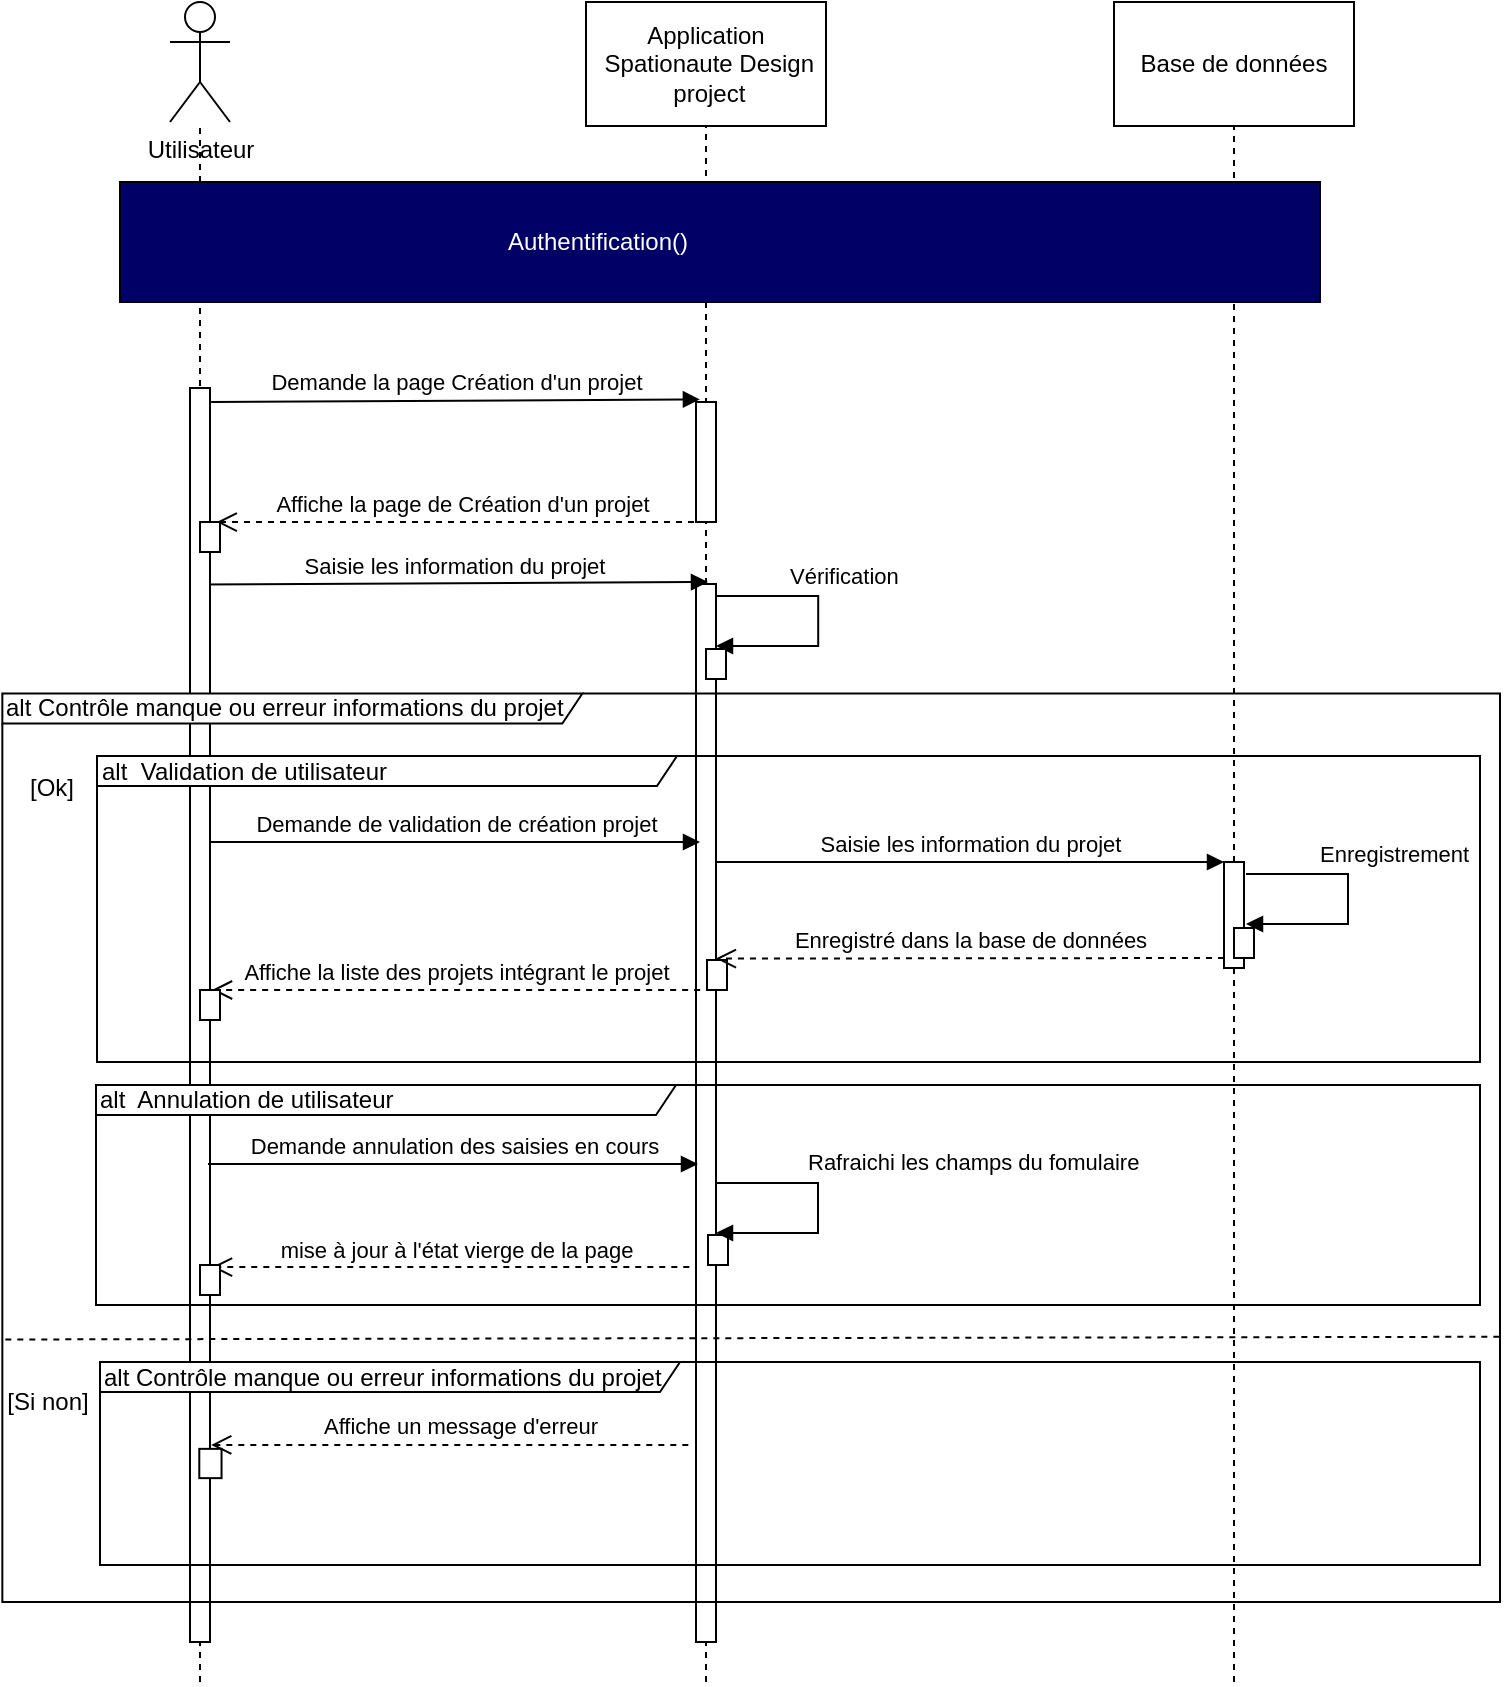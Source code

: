 <mxfile version="13.9.9" type="device"><diagram id="kQGamV4c0CgDJGVkRY4S" name="Page-1"><mxGraphModel dx="1923" dy="980" grid="1" gridSize="10" guides="1" tooltips="1" connect="1" arrows="1" fold="1" page="1" pageScale="1" pageWidth="827" pageHeight="1169" math="0" shadow="0"><root><mxCell id="0"/><mxCell id="1" parent="0"/><mxCell id="reMar1Q1ddkuRM9_ANYL-43" value="mise à jour à l'état vierge de la page" style="html=1;verticalAlign=bottom;endArrow=open;dashed=1;endSize=8;entryX=0.535;entryY=0.001;entryDx=0;entryDy=0;entryPerimeter=0;" edge="1" parent="1"><mxGeometry x="661.65" y="672.5" as="geometry"><mxPoint x="166.0" y="672.515" as="targetPoint"/><mxPoint x="410.65" y="672.5" as="sourcePoint"/></mxGeometry></mxCell><mxCell id="reMar1Q1ddkuRM9_ANYL-14" value="" style="html=1;points=[];perimeter=orthogonalPerimeter;" vertex="1" parent="1"><mxGeometry x="408" y="331" width="10" height="529" as="geometry"/></mxCell><mxCell id="reMar1Q1ddkuRM9_ANYL-12" value="Saisie les information du projet" style="html=1;verticalAlign=bottom;endArrow=block;exitX=0.558;exitY=-0.005;exitDx=0;exitDy=0;exitPerimeter=0;" edge="1" parent="1"><mxGeometry relative="1" as="geometry"><mxPoint x="160.0" y="331.31" as="sourcePoint"/><mxPoint x="414" y="330" as="targetPoint"/></mxGeometry></mxCell><mxCell id="sXx7_-UpEKiqOGpKJlRN-1" value="Utilisateur" style="shape=umlActor;verticalLabelPosition=bottom;verticalAlign=top;html=1;" parent="1" vertex="1"><mxGeometry x="145" y="40" width="30" height="60" as="geometry"/></mxCell><mxCell id="sXx7_-UpEKiqOGpKJlRN-7" value="" style="align=right;verticalAlign=top;spacingRight=2;" parent="1" vertex="1"><mxGeometry x="353" y="40" width="120" height="62" as="geometry"/></mxCell><mxCell id="sXx7_-UpEKiqOGpKJlRN-8" value="Application&lt;br&gt;&amp;nbsp;Spationaute Design&lt;br&gt;&amp;nbsp;project" style="text;html=1;strokeColor=none;fillColor=none;align=center;verticalAlign=middle;spacingLeft=4;spacingRight=4;overflow=hidden;rotatable=0;points=[[0,0.5],[1,0.5]];portConstraint=eastwest;resizeWidth=1;" parent="sXx7_-UpEKiqOGpKJlRN-7" vertex="1"><mxGeometry y="1" width="120" height="60" relative="1" as="geometry"><mxPoint y="-61" as="offset"/></mxGeometry></mxCell><mxCell id="sXx7_-UpEKiqOGpKJlRN-27" value="" style="endArrow=none;dashed=1;html=1;entryX=0.5;entryY=1;entryDx=0;entryDy=0;" parent="1" source="reMar1Q1ddkuRM9_ANYL-14" target="sXx7_-UpEKiqOGpKJlRN-7" edge="1"><mxGeometry width="50" height="50" relative="1" as="geometry"><mxPoint x="413" y="770" as="sourcePoint"/><mxPoint x="409" y="300" as="targetPoint"/></mxGeometry></mxCell><mxCell id="sXx7_-UpEKiqOGpKJlRN-28" value="" style="endArrow=none;dashed=1;html=1;" parent="1" target="sXx7_-UpEKiqOGpKJlRN-1" edge="1"><mxGeometry width="50" height="50" relative="1" as="geometry"><mxPoint x="160" y="880" as="sourcePoint"/><mxPoint x="165" y="200" as="targetPoint"/></mxGeometry></mxCell><mxCell id="sXx7_-UpEKiqOGpKJlRN-2" value="" style="html=1;points=[];perimeter=orthogonalPerimeter;" parent="1" vertex="1"><mxGeometry x="155" y="233" width="10" height="627" as="geometry"/></mxCell><mxCell id="sXx7_-UpEKiqOGpKJlRN-3" value="" style="html=1;points=[];perimeter=orthogonalPerimeter;" parent="1" vertex="1"><mxGeometry x="408" y="240" width="10" height="60" as="geometry"/></mxCell><mxCell id="sXx7_-UpEKiqOGpKJlRN-32" value="Demande la page Création d'un projet" style="html=1;verticalAlign=bottom;endArrow=block;entryX=0.196;entryY=0.079;exitX=0.558;exitY=-0.005;exitDx=0;exitDy=0;exitPerimeter=0;entryDx=0;entryDy=0;entryPerimeter=0;" parent="1" edge="1"><mxGeometry relative="1" as="geometry"><mxPoint x="165.58" y="240.0" as="sourcePoint"/><mxPoint x="409.96" y="238.69" as="targetPoint"/></mxGeometry></mxCell><mxCell id="sXx7_-UpEKiqOGpKJlRN-34" value="" style="endArrow=none;dashed=1;html=1;" parent="1" edge="1" target="sXx7_-UpEKiqOGpKJlRN-36" source="reMar1Q1ddkuRM9_ANYL-13"><mxGeometry width="50" height="50" relative="1" as="geometry"><mxPoint x="677" y="960" as="sourcePoint"/><mxPoint x="602" y="191" as="targetPoint"/></mxGeometry></mxCell><mxCell id="sXx7_-UpEKiqOGpKJlRN-35" value="" style="align=right;verticalAlign=top;spacingRight=2;" parent="1" vertex="1"><mxGeometry x="617" y="40" width="120" height="62" as="geometry"/></mxCell><mxCell id="sXx7_-UpEKiqOGpKJlRN-36" value="Base de données" style="text;html=1;strokeColor=none;fillColor=none;align=center;verticalAlign=middle;spacingLeft=4;spacingRight=4;overflow=hidden;rotatable=0;points=[[0,0.5],[1,0.5]];portConstraint=eastwest;resizeWidth=1;" parent="sXx7_-UpEKiqOGpKJlRN-35" vertex="1"><mxGeometry y="1" width="120" height="60" relative="1" as="geometry"><mxPoint y="-61" as="offset"/></mxGeometry></mxCell><mxCell id="reMar1Q1ddkuRM9_ANYL-3" value="" style="rounded=0;whiteSpace=wrap;html=1;fillColor=#000066;" vertex="1" parent="1"><mxGeometry x="120" y="130" width="600" height="60" as="geometry"/></mxCell><mxCell id="reMar1Q1ddkuRM9_ANYL-4" value="&lt;font color=&quot;#ffffff&quot;&gt;Authentification()&lt;/font&gt;" style="text;html=1;strokeColor=none;fillColor=none;align=center;verticalAlign=middle;whiteSpace=wrap;rounded=0;" vertex="1" parent="1"><mxGeometry x="264" y="150" width="190" height="20" as="geometry"/></mxCell><mxCell id="sXx7_-UpEKiqOGpKJlRN-5" value="Affiche la page de Création d'un projet" style="html=1;verticalAlign=bottom;endArrow=open;dashed=1;endSize=8;entryX=0.535;entryY=0.001;entryDx=0;entryDy=0;entryPerimeter=0;" parent="1" edge="1"><mxGeometry x="664" y="300" as="geometry"><mxPoint x="168.35" y="300.015" as="targetPoint"/><mxPoint x="413" y="300" as="sourcePoint"/></mxGeometry></mxCell><mxCell id="reMar1Q1ddkuRM9_ANYL-9" value="" style="html=1;points=[];perimeter=orthogonalPerimeter;" vertex="1" parent="1"><mxGeometry x="160" y="300" width="10" height="15" as="geometry"/></mxCell><mxCell id="reMar1Q1ddkuRM9_ANYL-15" value="" style="endArrow=none;dashed=1;html=1;entryX=0.5;entryY=1;entryDx=0;entryDy=0;" edge="1" parent="1" target="reMar1Q1ddkuRM9_ANYL-14"><mxGeometry width="50" height="50" relative="1" as="geometry"><mxPoint x="413" y="880" as="sourcePoint"/><mxPoint x="413" y="102" as="targetPoint"/></mxGeometry></mxCell><mxCell id="reMar1Q1ddkuRM9_ANYL-16" value="Vérification" style="edgeStyle=orthogonalEdgeStyle;html=1;align=left;spacingLeft=2;endArrow=block;rounded=0;exitX=0.47;exitY=0.215;exitDx=0;exitDy=0;exitPerimeter=0;" edge="1" parent="1"><mxGeometry x="-0.497" y="10" relative="1" as="geometry"><mxPoint x="418.0" y="337" as="sourcePoint"/><Array as="points"><mxPoint x="469.1" y="336.5"/><mxPoint x="469.1" y="361.5"/></Array><mxPoint x="418" y="362" as="targetPoint"/><mxPoint x="1" as="offset"/></mxGeometry></mxCell><mxCell id="reMar1Q1ddkuRM9_ANYL-24" value="Demande de validation de création projet" style="html=1;verticalAlign=bottom;endArrow=block;" edge="1" parent="1"><mxGeometry relative="1" as="geometry"><mxPoint x="165" y="460" as="sourcePoint"/><mxPoint x="410" y="460" as="targetPoint"/></mxGeometry></mxCell><mxCell id="reMar1Q1ddkuRM9_ANYL-29" value="" style="endArrow=none;dashed=1;html=1;" edge="1" parent="1" target="reMar1Q1ddkuRM9_ANYL-13"><mxGeometry width="50" height="50" relative="1" as="geometry"><mxPoint x="677" y="880" as="sourcePoint"/><mxPoint x="677.0" y="101" as="targetPoint"/></mxGeometry></mxCell><mxCell id="reMar1Q1ddkuRM9_ANYL-30" value="" style="html=1;points=[];perimeter=orthogonalPerimeter;" vertex="1" parent="1"><mxGeometry x="413" y="363.5" width="10" height="15" as="geometry"/></mxCell><mxCell id="reMar1Q1ddkuRM9_ANYL-39" value="" style="group" vertex="1" connectable="0" parent="1"><mxGeometry x="110" y="720" width="690" height="101.5" as="geometry"/></mxCell><mxCell id="reMar1Q1ddkuRM9_ANYL-68" value="" style="group" vertex="1" connectable="0" parent="reMar1Q1ddkuRM9_ANYL-39"><mxGeometry width="690" height="101.5" as="geometry"/></mxCell><mxCell id="sXx7_-UpEKiqOGpKJlRN-41" value="alt Contrôle manque ou erreur informations du projet" style="shape=umlFrame;whiteSpace=wrap;html=1;width=290;height=15;align=left;" parent="reMar1Q1ddkuRM9_ANYL-68" vertex="1"><mxGeometry width="690.0" height="101.5" as="geometry"/></mxCell><mxCell id="reMar1Q1ddkuRM9_ANYL-20" value="" style="html=1;points=[];perimeter=orthogonalPerimeter;" vertex="1" parent="reMar1Q1ddkuRM9_ANYL-68"><mxGeometry x="49.645" y="43.428" width="11.129" height="14.639" as="geometry"/></mxCell><mxCell id="reMar1Q1ddkuRM9_ANYL-77" value="Affiche un message d'erreur" style="html=1;verticalAlign=bottom;endArrow=open;dashed=1;endSize=8;entryX=0.535;entryY=0.001;entryDx=0;entryDy=0;entryPerimeter=0;exitX=0.435;exitY=0.428;exitDx=0;exitDy=0;exitPerimeter=0;" edge="1" parent="reMar1Q1ddkuRM9_ANYL-68"><mxGeometry as="geometry"><mxPoint x="55.599" y="41.443" as="targetPoint"/><mxPoint x="294.15" y="41.442" as="sourcePoint"/><mxPoint x="5" as="offset"/></mxGeometry></mxCell><mxCell id="reMar1Q1ddkuRM9_ANYL-52" value="" style="group" vertex="1" connectable="0" parent="1"><mxGeometry x="60" y="400" width="750" height="440" as="geometry"/></mxCell><mxCell id="reMar1Q1ddkuRM9_ANYL-53" value="alt Contrôle manque ou erreur informations du projet" style="shape=umlFrame;whiteSpace=wrap;html=1;width=290;height=15;align=left;" vertex="1" parent="reMar1Q1ddkuRM9_ANYL-52"><mxGeometry x="1.17" y="-14.194" width="748.83" height="454.194" as="geometry"/></mxCell><mxCell id="sXx7_-UpEKiqOGpKJlRN-61" value="" style="endArrow=none;dashed=1;html=1;entryX=1;entryY=0.708;entryDx=0;entryDy=0;entryPerimeter=0;exitX=0.002;exitY=0.711;exitDx=0;exitDy=0;exitPerimeter=0;" parent="reMar1Q1ddkuRM9_ANYL-52" target="reMar1Q1ddkuRM9_ANYL-53" edge="1" source="reMar1Q1ddkuRM9_ANYL-53"><mxGeometry width="50" height="50" relative="1" as="geometry"><mxPoint x="1.17" y="109.329" as="sourcePoint"/><mxPoint x="752.34" y="109.215" as="targetPoint"/></mxGeometry></mxCell><mxCell id="reMar1Q1ddkuRM9_ANYL-57" value="[Ok]" style="text;html=1;strokeColor=none;fillColor=none;align=center;verticalAlign=middle;whiteSpace=wrap;rounded=0;" vertex="1" parent="reMar1Q1ddkuRM9_ANYL-52"><mxGeometry x="4.507" y="18.452" width="42.254" height="28.387" as="geometry"/></mxCell><mxCell id="reMar1Q1ddkuRM9_ANYL-58" value="[Si non]" style="text;html=1;strokeColor=none;fillColor=none;align=center;verticalAlign=middle;whiteSpace=wrap;rounded=0;" vertex="1" parent="reMar1Q1ddkuRM9_ANYL-52"><mxGeometry x="1.17" y="330" width="46" height="20" as="geometry"/></mxCell><mxCell id="reMar1Q1ddkuRM9_ANYL-41" value="alt&amp;nbsp; Annulation de utilisateur" style="shape=umlFrame;whiteSpace=wrap;html=1;width=290;height=15;align=left;" vertex="1" parent="1"><mxGeometry x="108" y="581.5" width="692" height="110" as="geometry"/></mxCell><mxCell id="reMar1Q1ddkuRM9_ANYL-44" value="Demande annulation des saisies en cours" style="html=1;verticalAlign=bottom;endArrow=block;" edge="1" parent="1"><mxGeometry x="110" y="532" as="geometry"><mxPoint x="164" y="621" as="sourcePoint"/><mxPoint x="409" y="621" as="targetPoint"/></mxGeometry></mxCell><mxCell id="reMar1Q1ddkuRM9_ANYL-45" value="" style="html=1;points=[];perimeter=orthogonalPerimeter;" vertex="1" parent="1"><mxGeometry x="414" y="656.5" width="10" height="15" as="geometry"/></mxCell><mxCell id="reMar1Q1ddkuRM9_ANYL-46" value="Rafraichi les champs du fomulaire" style="edgeStyle=orthogonalEdgeStyle;html=1;align=left;spacingLeft=2;endArrow=block;rounded=0;exitX=0.47;exitY=0.215;exitDx=0;exitDy=0;exitPerimeter=0;" edge="1" parent="1"><mxGeometry as="geometry"><mxPoint x="418" y="630.5" as="sourcePoint"/><Array as="points"><mxPoint x="469" y="630.5"/><mxPoint x="469" y="655.5"/></Array><mxPoint x="418" y="655.5" as="targetPoint"/><mxPoint x="42" y="-23" as="offset"/></mxGeometry></mxCell><mxCell id="reMar1Q1ddkuRM9_ANYL-60" value="" style="html=1;points=[];perimeter=orthogonalPerimeter;" vertex="1" parent="1"><mxGeometry x="160" y="671.5" width="10" height="15" as="geometry"/></mxCell><mxCell id="reMar1Q1ddkuRM9_ANYL-69" value="alt&amp;nbsp; Validation de utilisateur" style="shape=umlFrame;whiteSpace=wrap;html=1;width=290;height=15;align=left;" vertex="1" parent="1"><mxGeometry x="108.5" y="417" width="691.5" height="153" as="geometry"/></mxCell><mxCell id="reMar1Q1ddkuRM9_ANYL-75" value="" style="group" vertex="1" connectable="0" parent="1"><mxGeometry x="160" y="470" width="574" height="79" as="geometry"/></mxCell><mxCell id="reMar1Q1ddkuRM9_ANYL-32" value="Affiche la liste des projets intégrant le projet" style="html=1;verticalAlign=bottom;endArrow=open;dashed=1;endSize=8;" edge="1" parent="reMar1Q1ddkuRM9_ANYL-75"><mxGeometry x="60.08" y="67" as="geometry"><mxPoint x="6" y="64" as="targetPoint"/><mxPoint x="250.08" y="64" as="sourcePoint"/></mxGeometry></mxCell><mxCell id="reMar1Q1ddkuRM9_ANYL-22" value="Saisie les information du projet" style="html=1;verticalAlign=bottom;endArrow=block;" edge="1" parent="reMar1Q1ddkuRM9_ANYL-75"><mxGeometry relative="1" as="geometry"><mxPoint x="258" as="sourcePoint"/><mxPoint x="512" as="targetPoint"/></mxGeometry></mxCell><mxCell id="reMar1Q1ddkuRM9_ANYL-13" value="" style="html=1;points=[];perimeter=orthogonalPerimeter;" vertex="1" parent="reMar1Q1ddkuRM9_ANYL-75"><mxGeometry x="512" width="10" height="53" as="geometry"/></mxCell><mxCell id="sXx7_-UpEKiqOGpKJlRN-58" value="" style="html=1;points=[];perimeter=orthogonalPerimeter;" parent="reMar1Q1ddkuRM9_ANYL-75" vertex="1"><mxGeometry x="253.5" y="49" width="10" height="15" as="geometry"/></mxCell><mxCell id="sXx7_-UpEKiqOGpKJlRN-59" value="Enregistré dans la base de données" style="html=1;verticalAlign=bottom;endArrow=open;dashed=1;endSize=8;entryX=0.242;entryY=-0.181;entryDx=0;entryDy=0;entryPerimeter=0;" parent="reMar1Q1ddkuRM9_ANYL-75" edge="1"><mxGeometry x="322" y="51" as="geometry"><mxPoint x="257.92" y="48.285" as="targetPoint"/><mxPoint x="512" y="48" as="sourcePoint"/></mxGeometry></mxCell><mxCell id="reMar1Q1ddkuRM9_ANYL-33" value="Enregistrement" style="edgeStyle=orthogonalEdgeStyle;html=1;align=left;spacingLeft=2;endArrow=block;rounded=0;exitX=0.47;exitY=0.215;exitDx=0;exitDy=0;exitPerimeter=0;" edge="1" parent="reMar1Q1ddkuRM9_ANYL-75"><mxGeometry x="-0.497" y="10" relative="1" as="geometry"><mxPoint x="523" y="6" as="sourcePoint"/><Array as="points"><mxPoint x="574" y="6"/><mxPoint x="574" y="31"/></Array><mxPoint x="523" y="31" as="targetPoint"/><mxPoint x="1" as="offset"/></mxGeometry></mxCell><mxCell id="reMar1Q1ddkuRM9_ANYL-48" value="" style="html=1;points=[];perimeter=orthogonalPerimeter;" vertex="1" parent="reMar1Q1ddkuRM9_ANYL-75"><mxGeometry y="64" width="10" height="15" as="geometry"/></mxCell><mxCell id="reMar1Q1ddkuRM9_ANYL-50" value="" style="html=1;points=[];perimeter=orthogonalPerimeter;" vertex="1" parent="reMar1Q1ddkuRM9_ANYL-75"><mxGeometry x="517" y="33" width="10" height="15" as="geometry"/></mxCell></root></mxGraphModel></diagram></mxfile>